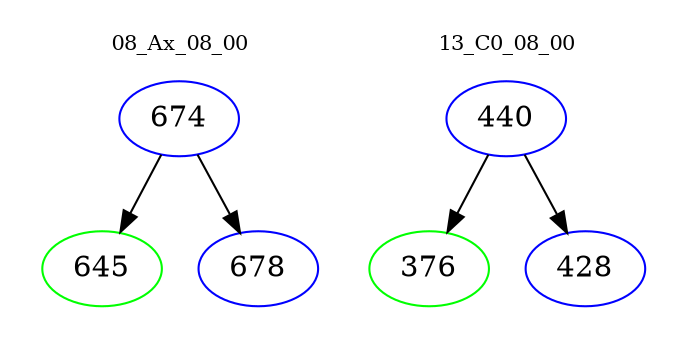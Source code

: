 digraph{
subgraph cluster_0 {
color = white
label = "08_Ax_08_00";
fontsize=10;
T0_674 [label="674", color="blue"]
T0_674 -> T0_645 [color="black"]
T0_645 [label="645", color="green"]
T0_674 -> T0_678 [color="black"]
T0_678 [label="678", color="blue"]
}
subgraph cluster_1 {
color = white
label = "13_C0_08_00";
fontsize=10;
T1_440 [label="440", color="blue"]
T1_440 -> T1_376 [color="black"]
T1_376 [label="376", color="green"]
T1_440 -> T1_428 [color="black"]
T1_428 [label="428", color="blue"]
}
}
